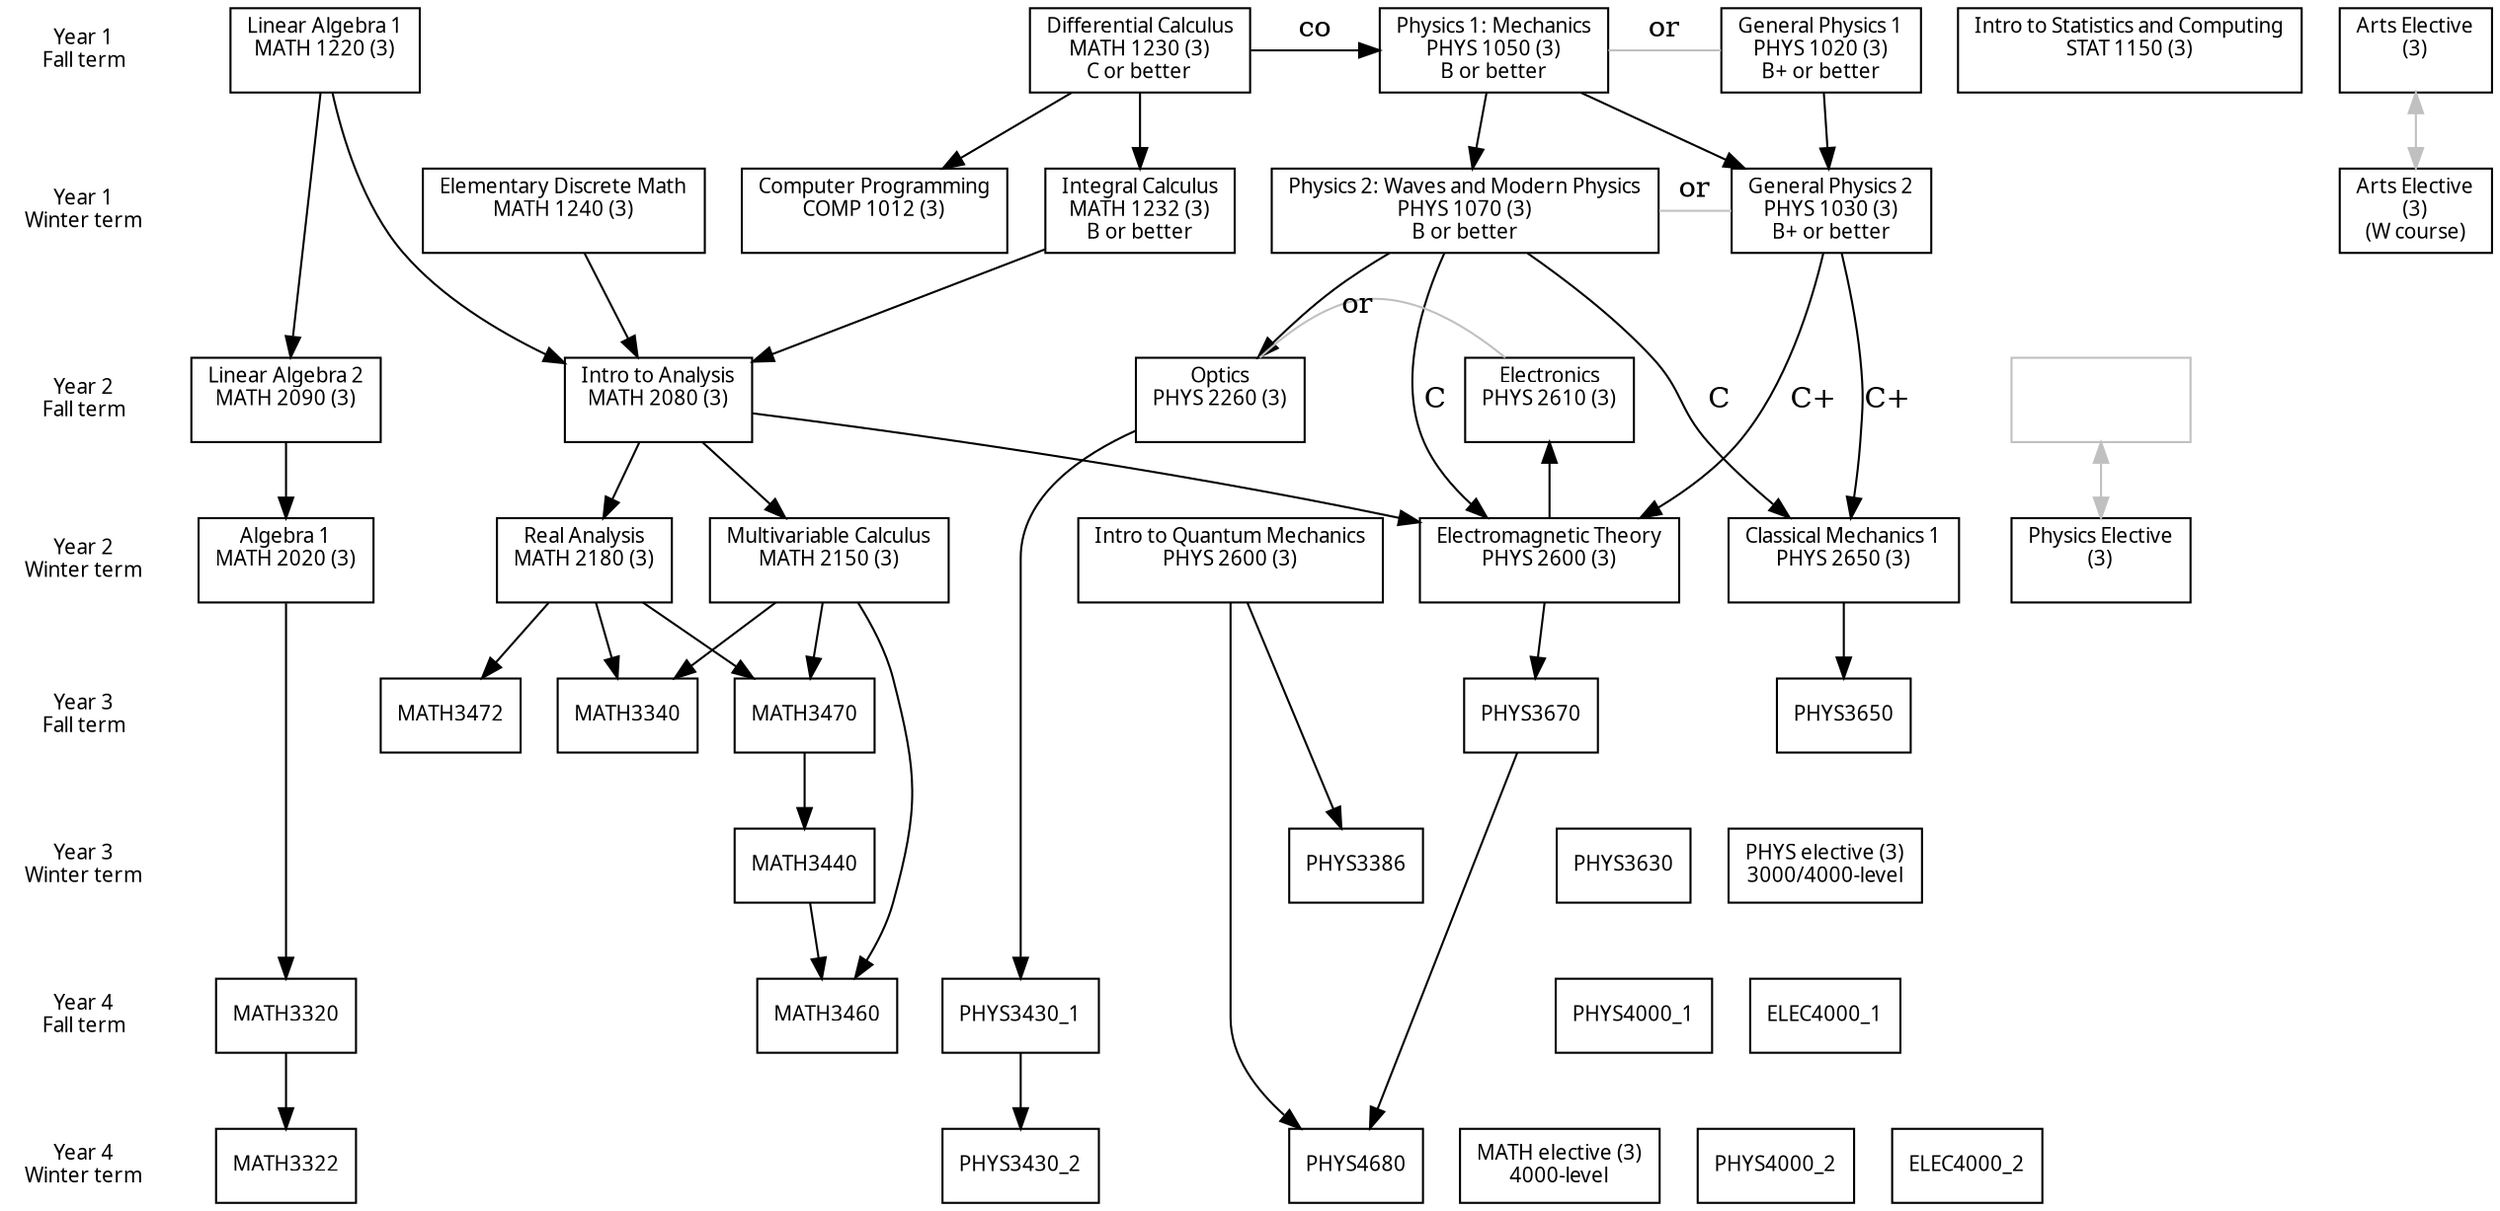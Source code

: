 # http://crscalprod.ad.umanitoba.ca/~/Catalog/ViewCatalog.aspx?pageid=viewcatalog&catalogid=440&topicid=855563&topicgroupid=27357

digraph PHYS4928 {
  graph [fontsize=10 fontname="Verdana" compound=true];
  node [shape=box fontsize=10 fontname="Verdana"];

  Year1_Fall   [shape=none label="Year 1\nFall term"];
  Year1_Winter [shape=none label="Year 1\nWinter term"];
  Year2_Fall   [shape=none label="Year 2\nFall term"];
  Year2_Winter [shape=none label="Year 2\nWinter term"];
  Year3_Fall   [shape=none label="Year 3\nFall term"];
  Year3_Winter [shape=none label="Year 3\nWinter term"];
  Year4_Fall   [shape=none label="Year 4\nFall term"];
  Year4_Winter [shape=none label="Year 4\nWinter term"];
  Year1_Fall -> Year1_Winter -> Year2_Fall -> Year2_Winter -> Year3_Fall -> Year3_Winter -> Year4_Fall -> Year4_Winter [style=invis];

  # Year 1
  # fall
  {rank=same Year1_Fall MATH1220 STAT1150 MATH1230 PHYS1050 PHYS1020 ARTS1000_1}
  MATH1220 [label="Linear Algebra 1\nMATH 1220 (3)\n "];
  MATH1230 [label="Differential Calculus\nMATH 1230 (3)\nC or better"];
  STAT1150 [label="Intro to Statistics and Computing\nSTAT 1150 (3)\n "];
  subgraph PHYS1050_or_PHYS1020 {
    {rank=same PHYS1050 PHYS1020}
    PHYS1050 [label="Physics 1: Mechanics\nPHYS 1050 (3)\nB or better"]; MATH1230 -> PHYS1050 [label="co"];
    PHYS1020 [label="General Physics 1\nPHYS 1020 (3)\nB+ or better"];
    PHYS1050 -> PHYS1020 [color=grey arrowhead=none label="or"];
  }
  subgraph ARTS1000 {
    ARTS1000_1 [label="Arts Elective\n(3)\n "];
    ARTS1000_2 [label="Arts Elective\n(3)\n(W course)"];
    ARTS1000_1 -> ARTS1000_2 [color=grey dir=both];
  }
  # winter
  {rank=same Year1_Winter MATH1232 MATH1240 PHYS1070 PHYS1030 ARTS1000_2}
  MATH1232 [label="Integral Calculus\nMATH 1232 (3)\nB or better"]; MATH1230 -> MATH1232;
  MATH1240 [label="Elementary Discrete Math\nMATH 1240 (3)\n "];
  subgraph PHYS1070_or_PHYS1030 {
    {rank=same PHYS1070 PHYS1030}
    PHYS1070 [label="Physics 2: Waves and Modern Physics\nPHYS 1070 (3)\nB or better"]; PHYS1050 -> PHYS1070;
    PHYS1030 [label="General Physics 2\nPHYS 1030 (3)\nB+ or better"]; PHYS1050 -> PHYS1030; PHYS1020 -> PHYS1030;
    PHYS1070 -> PHYS1030 [color=grey arrowhead=none label="or"];
  }
  COMP1012 [label="Computer Programming\nCOMP 1012 (3)\n "]; MATH1230 -> COMP1012;

  # Year 2
  MATH2020 [label="Algebra 1\nMATH 2020 (3)\n "]; MATH2090 -> MATH2020;
  MATH2080 [label="Intro to Analysis\nMATH 2080 (3)\n "]; MATH1232 -> MATH2080; MATH1220 -> MATH2080; MATH1240 -> MATH2080;
  MATH2090 [label="Linear Algebra 2\nMATH 2090 (3)\n "]; MATH1220 -> MATH2090;
  MATH2150 [label="Multivariable Calculus\nMATH 2150 (3)\n "]; MATH2080 -> MATH2150;
  MATH2180 [label="Real Analysis\nMATH 2180 (3)\n "]; MATH2080 -> MATH2180
  subgraph PHYS2260_or_PHYS2610 {
    PHYS2260 [label="Optics\nPHYS 2260 (3)\n "]; PHYS1070 -> PHYS2260
    PHYS2610 [label="Electronics\nPHYS 2610 (3)\n "]; PHYS2600 -> PHYS2610
    {rank=same PHYS2260 PHYS2610}
    PHYS2260 -> PHYS2610 [color=grey arrowhead=none label="or"];
  }
  PHYS2386 [label="Intro to Quantum Mechanics\nPHYS 2600 (3)\n "];
  PHYS2600 [label="Electromagnetic Theory\nPHYS 2600 (3)\n "]; PHYS1070 -> PHYS2600 [label="C"]; PHYS1030 -> PHYS2600 [label="C+"]; MATH2080 -> PHYS2600
  PHYS2650 [label="Classical Mechanics 1\nPHYS 2650 (3)\n "]; PHYS1070 -> PHYS2650 [label="C"]; PHYS1030 -> PHYS2650 [label="C+"];
  subgraph PHYS2000 {
    PHYS2000_1 [label="Physics Elective\n(3)\n " color=gray fontcolor=white];
    PHYS2000_2 [label="Physics Elective\n(3)\n "];
    PHYS2000_1 -> PHYS2000_2 [color=grey dir=both];
  }
  # fall
  {rank=same Year2_Fall MATH2090 MATH2080 MATH2090 PHYS2260 PHYS2610 PHYS2000_1}
  # winter
  {rank=same Year2_Winter MATH2020 MATH2150 MATH2180 PHYS2386 PHYS2600 PHYS2650 PHYS2000_2}
  
  # Year 3
  MATH3340; MATH2180 -> MATH3340; MATH2150 -> MATH3340;
  MATH3440; MATH3470 -> MATH3440;
  MATH3460; MATH2150 -> MATH3460; MATH3440 -> MATH3460;
  MATH3470; MATH2150 -> MATH3470; MATH2180 -> MATH3470;
  MATH3472; MATH2180 -> MATH3472;
  PHYS3670; PHYS2600 -> PHYS3670;
  PHYS3650; PHYS2650 -> PHYS3650;
  PHYS3630; 
  PHYS3386; PHYS2386 -> PHYS3386;
  PHYS3000 [label="PHYS elective (3)\n3000/4000-level"];
  # fall
  {rank=same Year3_Fall MATH3340 MATH3470 PHYS3650 PHYS3670}
  # winter
  {rank=same Year3_Winter PHYS3630 PHYS3386 PHYS3000}

  # Year 4
  MATH3320; MATH2020 -> MATH3320;
  MATH3322; MATH3320 -> MATH3322;
  MATH4000 [label="MATH elective (3)\n4000-level"];
  PHYS3430_1; PHYS2260 -> PHYS3430_1;
  PHYS3430_2; PHYS3430_1 -> PHYS3430_2;
  PHYS4680; PHYS2386 -> PHYS4680; PHYS3670 -> PHYS4680;
  PHYS4000_1;
  PHYS4000_2;
  ELEC4000_1;
  ELEC4000_2;
  # fall
  {rank=same Year4_Fall MATH3320 PHYS3430_1 PHYS4000_1 ELEC4000_1}
  # winter
  {rank=same Year4_Winter MATH3322 MATH4000 PHYS3430_2 PHYS4680 PHYS4000_2 ELEC4000_2}
}
